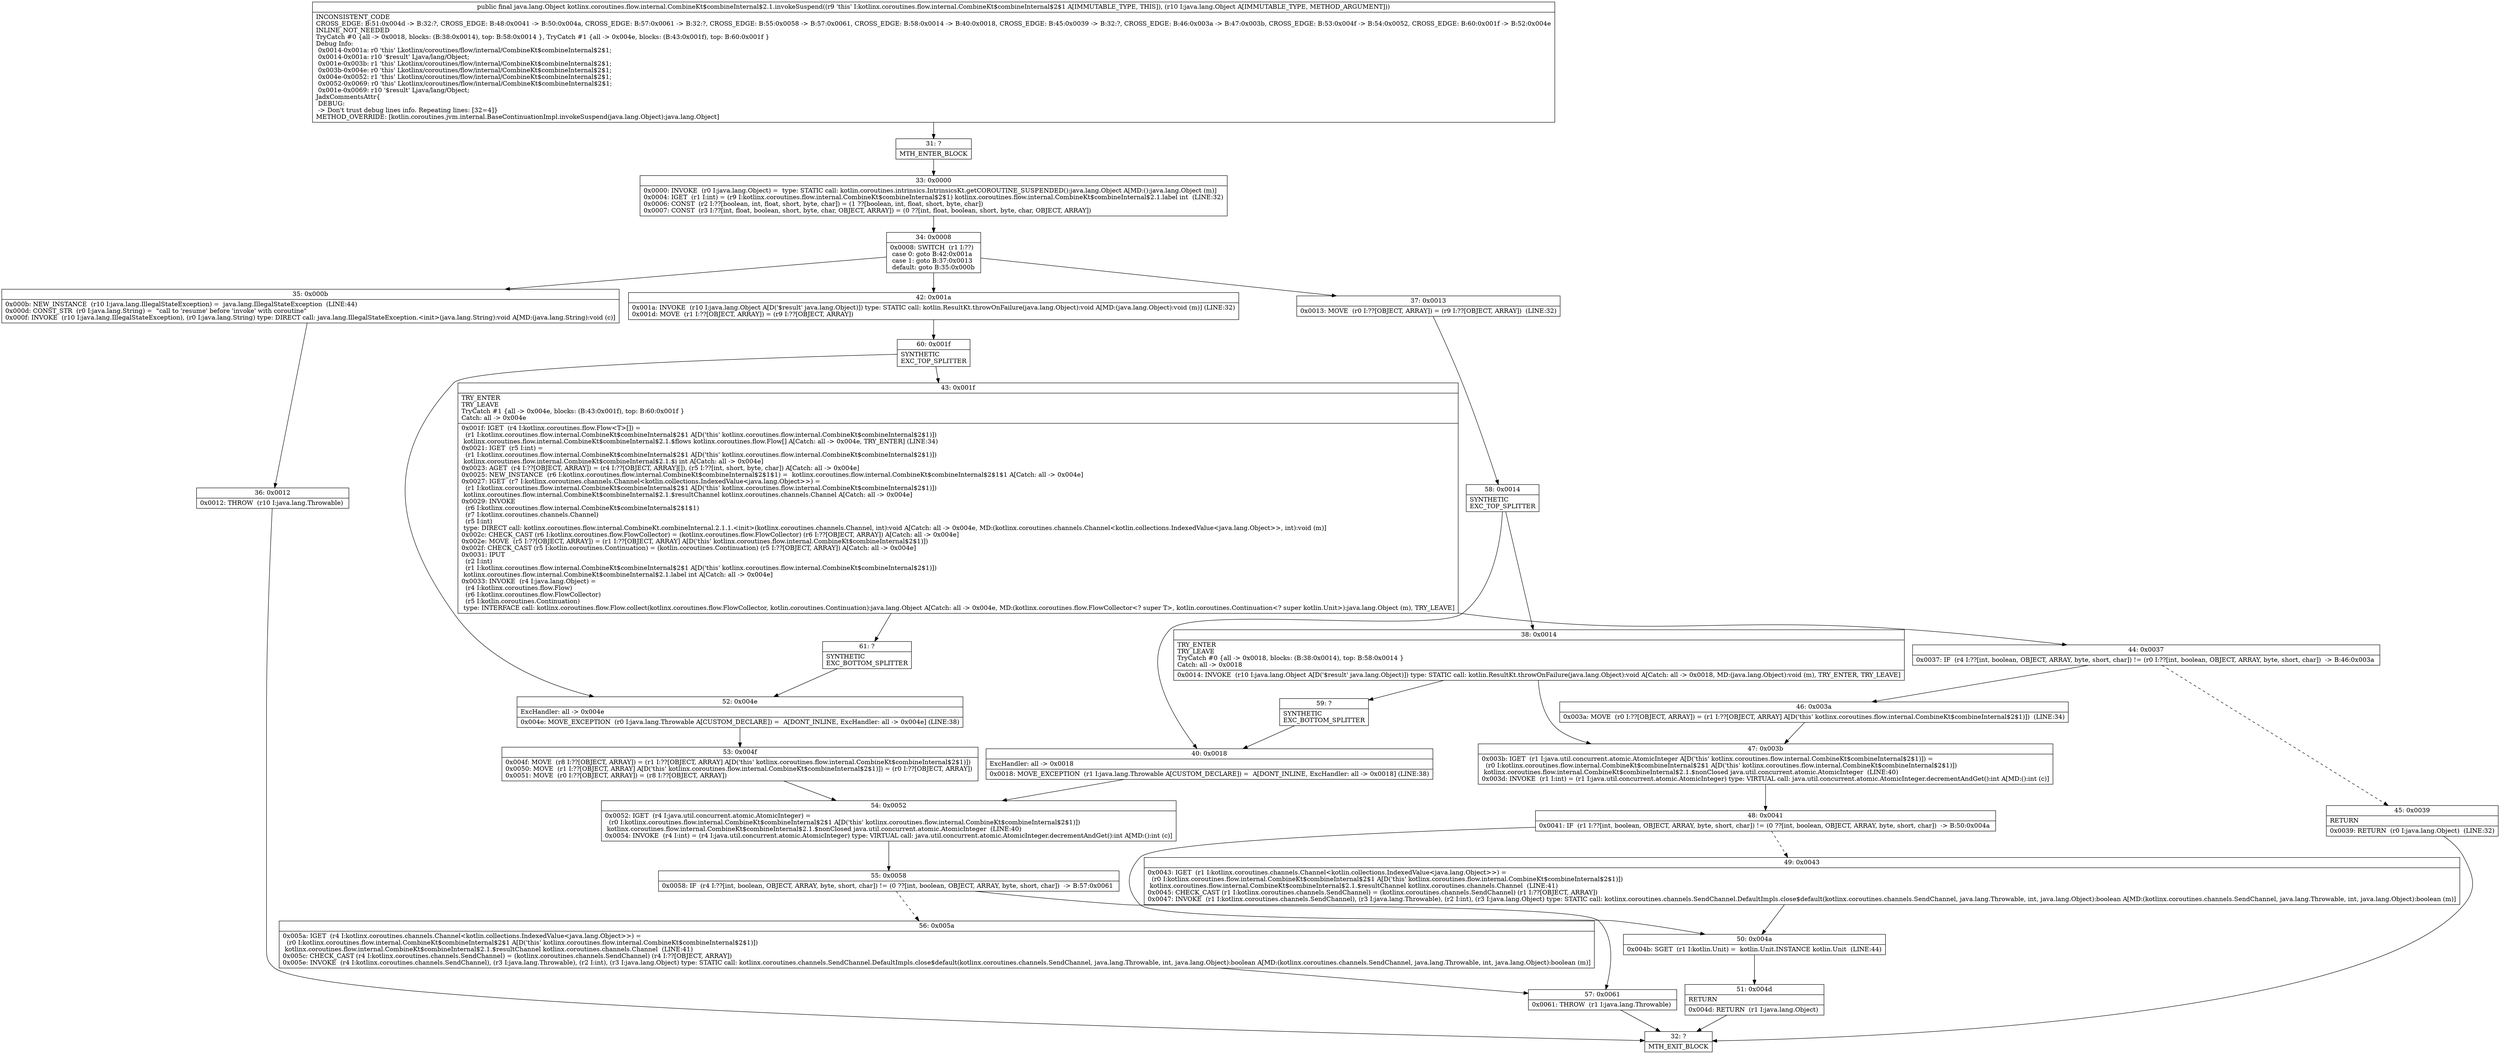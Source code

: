 digraph "CFG forkotlinx.coroutines.flow.internal.CombineKt$combineInternal$2.1.invokeSuspend(Ljava\/lang\/Object;)Ljava\/lang\/Object;" {
Node_31 [shape=record,label="{31\:\ ?|MTH_ENTER_BLOCK\l}"];
Node_33 [shape=record,label="{33\:\ 0x0000|0x0000: INVOKE  (r0 I:java.lang.Object) =  type: STATIC call: kotlin.coroutines.intrinsics.IntrinsicsKt.getCOROUTINE_SUSPENDED():java.lang.Object A[MD:():java.lang.Object (m)]\l0x0004: IGET  (r1 I:int) = (r9 I:kotlinx.coroutines.flow.internal.CombineKt$combineInternal$2$1) kotlinx.coroutines.flow.internal.CombineKt$combineInternal$2.1.label int  (LINE:32)\l0x0006: CONST  (r2 I:??[boolean, int, float, short, byte, char]) = (1 ??[boolean, int, float, short, byte, char]) \l0x0007: CONST  (r3 I:??[int, float, boolean, short, byte, char, OBJECT, ARRAY]) = (0 ??[int, float, boolean, short, byte, char, OBJECT, ARRAY]) \l}"];
Node_34 [shape=record,label="{34\:\ 0x0008|0x0008: SWITCH  (r1 I:??)\l case 0: goto B:42:0x001a\l case 1: goto B:37:0x0013\l default: goto B:35:0x000b \l}"];
Node_35 [shape=record,label="{35\:\ 0x000b|0x000b: NEW_INSTANCE  (r10 I:java.lang.IllegalStateException) =  java.lang.IllegalStateException  (LINE:44)\l0x000d: CONST_STR  (r0 I:java.lang.String) =  \"call to 'resume' before 'invoke' with coroutine\" \l0x000f: INVOKE  (r10 I:java.lang.IllegalStateException), (r0 I:java.lang.String) type: DIRECT call: java.lang.IllegalStateException.\<init\>(java.lang.String):void A[MD:(java.lang.String):void (c)]\l}"];
Node_36 [shape=record,label="{36\:\ 0x0012|0x0012: THROW  (r10 I:java.lang.Throwable) \l}"];
Node_32 [shape=record,label="{32\:\ ?|MTH_EXIT_BLOCK\l}"];
Node_37 [shape=record,label="{37\:\ 0x0013|0x0013: MOVE  (r0 I:??[OBJECT, ARRAY]) = (r9 I:??[OBJECT, ARRAY])  (LINE:32)\l}"];
Node_58 [shape=record,label="{58\:\ 0x0014|SYNTHETIC\lEXC_TOP_SPLITTER\l}"];
Node_38 [shape=record,label="{38\:\ 0x0014|TRY_ENTER\lTRY_LEAVE\lTryCatch #0 \{all \-\> 0x0018, blocks: (B:38:0x0014), top: B:58:0x0014 \}\lCatch: all \-\> 0x0018\l|0x0014: INVOKE  (r10 I:java.lang.Object A[D('$result' java.lang.Object)]) type: STATIC call: kotlin.ResultKt.throwOnFailure(java.lang.Object):void A[Catch: all \-\> 0x0018, MD:(java.lang.Object):void (m), TRY_ENTER, TRY_LEAVE]\l}"];
Node_47 [shape=record,label="{47\:\ 0x003b|0x003b: IGET  (r1 I:java.util.concurrent.atomic.AtomicInteger A[D('this' kotlinx.coroutines.flow.internal.CombineKt$combineInternal$2$1)]) = \l  (r0 I:kotlinx.coroutines.flow.internal.CombineKt$combineInternal$2$1 A[D('this' kotlinx.coroutines.flow.internal.CombineKt$combineInternal$2$1)])\l kotlinx.coroutines.flow.internal.CombineKt$combineInternal$2.1.$nonClosed java.util.concurrent.atomic.AtomicInteger  (LINE:40)\l0x003d: INVOKE  (r1 I:int) = (r1 I:java.util.concurrent.atomic.AtomicInteger) type: VIRTUAL call: java.util.concurrent.atomic.AtomicInteger.decrementAndGet():int A[MD:():int (c)]\l}"];
Node_48 [shape=record,label="{48\:\ 0x0041|0x0041: IF  (r1 I:??[int, boolean, OBJECT, ARRAY, byte, short, char]) != (0 ??[int, boolean, OBJECT, ARRAY, byte, short, char])  \-\> B:50:0x004a \l}"];
Node_49 [shape=record,label="{49\:\ 0x0043|0x0043: IGET  (r1 I:kotlinx.coroutines.channels.Channel\<kotlin.collections.IndexedValue\<java.lang.Object\>\>) = \l  (r0 I:kotlinx.coroutines.flow.internal.CombineKt$combineInternal$2$1 A[D('this' kotlinx.coroutines.flow.internal.CombineKt$combineInternal$2$1)])\l kotlinx.coroutines.flow.internal.CombineKt$combineInternal$2.1.$resultChannel kotlinx.coroutines.channels.Channel  (LINE:41)\l0x0045: CHECK_CAST (r1 I:kotlinx.coroutines.channels.SendChannel) = (kotlinx.coroutines.channels.SendChannel) (r1 I:??[OBJECT, ARRAY]) \l0x0047: INVOKE  (r1 I:kotlinx.coroutines.channels.SendChannel), (r3 I:java.lang.Throwable), (r2 I:int), (r3 I:java.lang.Object) type: STATIC call: kotlinx.coroutines.channels.SendChannel.DefaultImpls.close$default(kotlinx.coroutines.channels.SendChannel, java.lang.Throwable, int, java.lang.Object):boolean A[MD:(kotlinx.coroutines.channels.SendChannel, java.lang.Throwable, int, java.lang.Object):boolean (m)]\l}"];
Node_50 [shape=record,label="{50\:\ 0x004a|0x004b: SGET  (r1 I:kotlin.Unit) =  kotlin.Unit.INSTANCE kotlin.Unit  (LINE:44)\l}"];
Node_51 [shape=record,label="{51\:\ 0x004d|RETURN\l|0x004d: RETURN  (r1 I:java.lang.Object) \l}"];
Node_59 [shape=record,label="{59\:\ ?|SYNTHETIC\lEXC_BOTTOM_SPLITTER\l}"];
Node_40 [shape=record,label="{40\:\ 0x0018|ExcHandler: all \-\> 0x0018\l|0x0018: MOVE_EXCEPTION  (r1 I:java.lang.Throwable A[CUSTOM_DECLARE]) =  A[DONT_INLINE, ExcHandler: all \-\> 0x0018] (LINE:38)\l}"];
Node_54 [shape=record,label="{54\:\ 0x0052|0x0052: IGET  (r4 I:java.util.concurrent.atomic.AtomicInteger) = \l  (r0 I:kotlinx.coroutines.flow.internal.CombineKt$combineInternal$2$1 A[D('this' kotlinx.coroutines.flow.internal.CombineKt$combineInternal$2$1)])\l kotlinx.coroutines.flow.internal.CombineKt$combineInternal$2.1.$nonClosed java.util.concurrent.atomic.AtomicInteger  (LINE:40)\l0x0054: INVOKE  (r4 I:int) = (r4 I:java.util.concurrent.atomic.AtomicInteger) type: VIRTUAL call: java.util.concurrent.atomic.AtomicInteger.decrementAndGet():int A[MD:():int (c)]\l}"];
Node_55 [shape=record,label="{55\:\ 0x0058|0x0058: IF  (r4 I:??[int, boolean, OBJECT, ARRAY, byte, short, char]) != (0 ??[int, boolean, OBJECT, ARRAY, byte, short, char])  \-\> B:57:0x0061 \l}"];
Node_56 [shape=record,label="{56\:\ 0x005a|0x005a: IGET  (r4 I:kotlinx.coroutines.channels.Channel\<kotlin.collections.IndexedValue\<java.lang.Object\>\>) = \l  (r0 I:kotlinx.coroutines.flow.internal.CombineKt$combineInternal$2$1 A[D('this' kotlinx.coroutines.flow.internal.CombineKt$combineInternal$2$1)])\l kotlinx.coroutines.flow.internal.CombineKt$combineInternal$2.1.$resultChannel kotlinx.coroutines.channels.Channel  (LINE:41)\l0x005c: CHECK_CAST (r4 I:kotlinx.coroutines.channels.SendChannel) = (kotlinx.coroutines.channels.SendChannel) (r4 I:??[OBJECT, ARRAY]) \l0x005e: INVOKE  (r4 I:kotlinx.coroutines.channels.SendChannel), (r3 I:java.lang.Throwable), (r2 I:int), (r3 I:java.lang.Object) type: STATIC call: kotlinx.coroutines.channels.SendChannel.DefaultImpls.close$default(kotlinx.coroutines.channels.SendChannel, java.lang.Throwable, int, java.lang.Object):boolean A[MD:(kotlinx.coroutines.channels.SendChannel, java.lang.Throwable, int, java.lang.Object):boolean (m)]\l}"];
Node_57 [shape=record,label="{57\:\ 0x0061|0x0061: THROW  (r1 I:java.lang.Throwable) \l}"];
Node_42 [shape=record,label="{42\:\ 0x001a|0x001a: INVOKE  (r10 I:java.lang.Object A[D('$result' java.lang.Object)]) type: STATIC call: kotlin.ResultKt.throwOnFailure(java.lang.Object):void A[MD:(java.lang.Object):void (m)] (LINE:32)\l0x001d: MOVE  (r1 I:??[OBJECT, ARRAY]) = (r9 I:??[OBJECT, ARRAY]) \l}"];
Node_60 [shape=record,label="{60\:\ 0x001f|SYNTHETIC\lEXC_TOP_SPLITTER\l}"];
Node_43 [shape=record,label="{43\:\ 0x001f|TRY_ENTER\lTRY_LEAVE\lTryCatch #1 \{all \-\> 0x004e, blocks: (B:43:0x001f), top: B:60:0x001f \}\lCatch: all \-\> 0x004e\l|0x001f: IGET  (r4 I:kotlinx.coroutines.flow.Flow\<T\>[]) = \l  (r1 I:kotlinx.coroutines.flow.internal.CombineKt$combineInternal$2$1 A[D('this' kotlinx.coroutines.flow.internal.CombineKt$combineInternal$2$1)])\l kotlinx.coroutines.flow.internal.CombineKt$combineInternal$2.1.$flows kotlinx.coroutines.flow.Flow[] A[Catch: all \-\> 0x004e, TRY_ENTER] (LINE:34)\l0x0021: IGET  (r5 I:int) = \l  (r1 I:kotlinx.coroutines.flow.internal.CombineKt$combineInternal$2$1 A[D('this' kotlinx.coroutines.flow.internal.CombineKt$combineInternal$2$1)])\l kotlinx.coroutines.flow.internal.CombineKt$combineInternal$2.1.$i int A[Catch: all \-\> 0x004e]\l0x0023: AGET  (r4 I:??[OBJECT, ARRAY]) = (r4 I:??[OBJECT, ARRAY][]), (r5 I:??[int, short, byte, char]) A[Catch: all \-\> 0x004e]\l0x0025: NEW_INSTANCE  (r6 I:kotlinx.coroutines.flow.internal.CombineKt$combineInternal$2$1$1) =  kotlinx.coroutines.flow.internal.CombineKt$combineInternal$2$1$1 A[Catch: all \-\> 0x004e]\l0x0027: IGET  (r7 I:kotlinx.coroutines.channels.Channel\<kotlin.collections.IndexedValue\<java.lang.Object\>\>) = \l  (r1 I:kotlinx.coroutines.flow.internal.CombineKt$combineInternal$2$1 A[D('this' kotlinx.coroutines.flow.internal.CombineKt$combineInternal$2$1)])\l kotlinx.coroutines.flow.internal.CombineKt$combineInternal$2.1.$resultChannel kotlinx.coroutines.channels.Channel A[Catch: all \-\> 0x004e]\l0x0029: INVOKE  \l  (r6 I:kotlinx.coroutines.flow.internal.CombineKt$combineInternal$2$1$1)\l  (r7 I:kotlinx.coroutines.channels.Channel)\l  (r5 I:int)\l type: DIRECT call: kotlinx.coroutines.flow.internal.CombineKt.combineInternal.2.1.1.\<init\>(kotlinx.coroutines.channels.Channel, int):void A[Catch: all \-\> 0x004e, MD:(kotlinx.coroutines.channels.Channel\<kotlin.collections.IndexedValue\<java.lang.Object\>\>, int):void (m)]\l0x002c: CHECK_CAST (r6 I:kotlinx.coroutines.flow.FlowCollector) = (kotlinx.coroutines.flow.FlowCollector) (r6 I:??[OBJECT, ARRAY]) A[Catch: all \-\> 0x004e]\l0x002e: MOVE  (r5 I:??[OBJECT, ARRAY]) = (r1 I:??[OBJECT, ARRAY] A[D('this' kotlinx.coroutines.flow.internal.CombineKt$combineInternal$2$1)]) \l0x002f: CHECK_CAST (r5 I:kotlin.coroutines.Continuation) = (kotlin.coroutines.Continuation) (r5 I:??[OBJECT, ARRAY]) A[Catch: all \-\> 0x004e]\l0x0031: IPUT  \l  (r2 I:int)\l  (r1 I:kotlinx.coroutines.flow.internal.CombineKt$combineInternal$2$1 A[D('this' kotlinx.coroutines.flow.internal.CombineKt$combineInternal$2$1)])\l kotlinx.coroutines.flow.internal.CombineKt$combineInternal$2.1.label int A[Catch: all \-\> 0x004e]\l0x0033: INVOKE  (r4 I:java.lang.Object) = \l  (r4 I:kotlinx.coroutines.flow.Flow)\l  (r6 I:kotlinx.coroutines.flow.FlowCollector)\l  (r5 I:kotlin.coroutines.Continuation)\l type: INTERFACE call: kotlinx.coroutines.flow.Flow.collect(kotlinx.coroutines.flow.FlowCollector, kotlin.coroutines.Continuation):java.lang.Object A[Catch: all \-\> 0x004e, MD:(kotlinx.coroutines.flow.FlowCollector\<? super T\>, kotlin.coroutines.Continuation\<? super kotlin.Unit\>):java.lang.Object (m), TRY_LEAVE]\l}"];
Node_44 [shape=record,label="{44\:\ 0x0037|0x0037: IF  (r4 I:??[int, boolean, OBJECT, ARRAY, byte, short, char]) != (r0 I:??[int, boolean, OBJECT, ARRAY, byte, short, char])  \-\> B:46:0x003a \l}"];
Node_45 [shape=record,label="{45\:\ 0x0039|RETURN\l|0x0039: RETURN  (r0 I:java.lang.Object)  (LINE:32)\l}"];
Node_46 [shape=record,label="{46\:\ 0x003a|0x003a: MOVE  (r0 I:??[OBJECT, ARRAY]) = (r1 I:??[OBJECT, ARRAY] A[D('this' kotlinx.coroutines.flow.internal.CombineKt$combineInternal$2$1)])  (LINE:34)\l}"];
Node_61 [shape=record,label="{61\:\ ?|SYNTHETIC\lEXC_BOTTOM_SPLITTER\l}"];
Node_52 [shape=record,label="{52\:\ 0x004e|ExcHandler: all \-\> 0x004e\l|0x004e: MOVE_EXCEPTION  (r0 I:java.lang.Throwable A[CUSTOM_DECLARE]) =  A[DONT_INLINE, ExcHandler: all \-\> 0x004e] (LINE:38)\l}"];
Node_53 [shape=record,label="{53\:\ 0x004f|0x004f: MOVE  (r8 I:??[OBJECT, ARRAY]) = (r1 I:??[OBJECT, ARRAY] A[D('this' kotlinx.coroutines.flow.internal.CombineKt$combineInternal$2$1)]) \l0x0050: MOVE  (r1 I:??[OBJECT, ARRAY] A[D('this' kotlinx.coroutines.flow.internal.CombineKt$combineInternal$2$1)]) = (r0 I:??[OBJECT, ARRAY]) \l0x0051: MOVE  (r0 I:??[OBJECT, ARRAY]) = (r8 I:??[OBJECT, ARRAY]) \l}"];
MethodNode[shape=record,label="{public final java.lang.Object kotlinx.coroutines.flow.internal.CombineKt$combineInternal$2.1.invokeSuspend((r9 'this' I:kotlinx.coroutines.flow.internal.CombineKt$combineInternal$2$1 A[IMMUTABLE_TYPE, THIS]), (r10 I:java.lang.Object A[IMMUTABLE_TYPE, METHOD_ARGUMENT]))  | INCONSISTENT_CODE\lCROSS_EDGE: B:51:0x004d \-\> B:32:?, CROSS_EDGE: B:48:0x0041 \-\> B:50:0x004a, CROSS_EDGE: B:57:0x0061 \-\> B:32:?, CROSS_EDGE: B:55:0x0058 \-\> B:57:0x0061, CROSS_EDGE: B:58:0x0014 \-\> B:40:0x0018, CROSS_EDGE: B:45:0x0039 \-\> B:32:?, CROSS_EDGE: B:46:0x003a \-\> B:47:0x003b, CROSS_EDGE: B:53:0x004f \-\> B:54:0x0052, CROSS_EDGE: B:60:0x001f \-\> B:52:0x004e\lINLINE_NOT_NEEDED\lTryCatch #0 \{all \-\> 0x0018, blocks: (B:38:0x0014), top: B:58:0x0014 \}, TryCatch #1 \{all \-\> 0x004e, blocks: (B:43:0x001f), top: B:60:0x001f \}\lDebug Info:\l  0x0014\-0x001a: r0 'this' Lkotlinx\/coroutines\/flow\/internal\/CombineKt$combineInternal$2$1;\l  0x0014\-0x001a: r10 '$result' Ljava\/lang\/Object;\l  0x001e\-0x003b: r1 'this' Lkotlinx\/coroutines\/flow\/internal\/CombineKt$combineInternal$2$1;\l  0x003b\-0x004e: r0 'this' Lkotlinx\/coroutines\/flow\/internal\/CombineKt$combineInternal$2$1;\l  0x004e\-0x0052: r1 'this' Lkotlinx\/coroutines\/flow\/internal\/CombineKt$combineInternal$2$1;\l  0x0052\-0x0069: r0 'this' Lkotlinx\/coroutines\/flow\/internal\/CombineKt$combineInternal$2$1;\l  0x001e\-0x0069: r10 '$result' Ljava\/lang\/Object;\lJadxCommentsAttr\{\l DEBUG: \l \-\> Don't trust debug lines info. Repeating lines: [32=4]\}\lMETHOD_OVERRIDE: [kotlin.coroutines.jvm.internal.BaseContinuationImpl.invokeSuspend(java.lang.Object):java.lang.Object]\l}"];
MethodNode -> Node_31;Node_31 -> Node_33;
Node_33 -> Node_34;
Node_34 -> Node_35;
Node_34 -> Node_37;
Node_34 -> Node_42;
Node_35 -> Node_36;
Node_36 -> Node_32;
Node_37 -> Node_58;
Node_58 -> Node_38;
Node_58 -> Node_40;
Node_38 -> Node_47;
Node_38 -> Node_59;
Node_47 -> Node_48;
Node_48 -> Node_49[style=dashed];
Node_48 -> Node_50;
Node_49 -> Node_50;
Node_50 -> Node_51;
Node_51 -> Node_32;
Node_59 -> Node_40;
Node_40 -> Node_54;
Node_54 -> Node_55;
Node_55 -> Node_56[style=dashed];
Node_55 -> Node_57;
Node_56 -> Node_57;
Node_57 -> Node_32;
Node_42 -> Node_60;
Node_60 -> Node_43;
Node_60 -> Node_52;
Node_43 -> Node_44;
Node_43 -> Node_61;
Node_44 -> Node_45[style=dashed];
Node_44 -> Node_46;
Node_45 -> Node_32;
Node_46 -> Node_47;
Node_61 -> Node_52;
Node_52 -> Node_53;
Node_53 -> Node_54;
}

